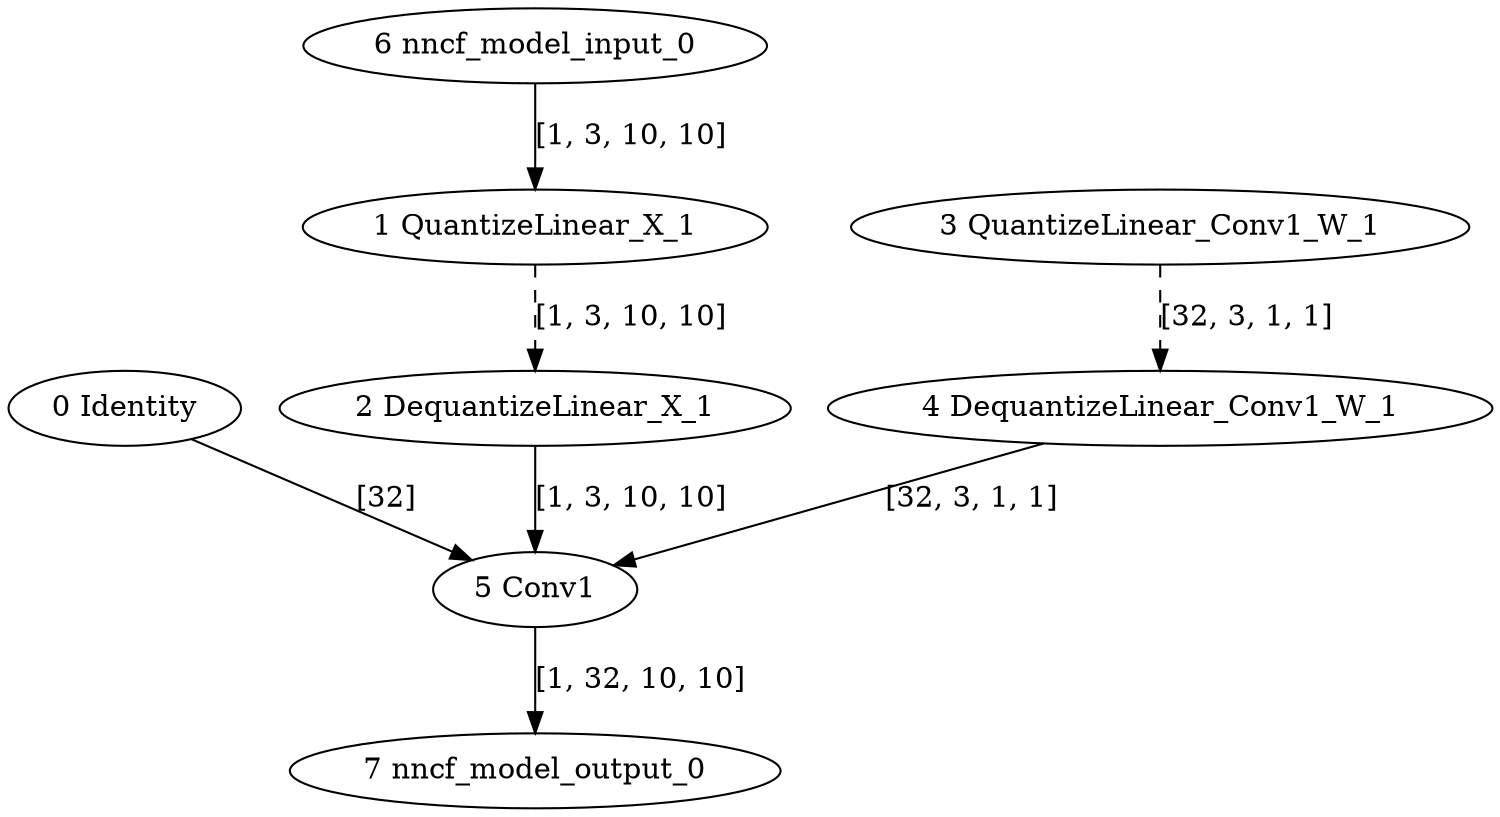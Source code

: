 strict digraph  {
"0 Identity" [id=0, type=Identity];
"1 QuantizeLinear_X_1" [id=1, type=QuantizeLinear];
"2 DequantizeLinear_X_1" [id=2, type=DequantizeLinear];
"3 QuantizeLinear_Conv1_W_1" [id=3, type=QuantizeLinear];
"4 DequantizeLinear_Conv1_W_1" [id=4, type=DequantizeLinear];
"5 Conv1" [id=5, type=Conv];
"6 nncf_model_input_0" [id=6, type=nncf_model_input];
"7 nncf_model_output_0" [id=7, type=nncf_model_output];
"0 Identity" -> "5 Conv1"  [label="[32]", style=solid];
"1 QuantizeLinear_X_1" -> "2 DequantizeLinear_X_1"  [label="[1, 3, 10, 10]", style=dashed];
"2 DequantizeLinear_X_1" -> "5 Conv1"  [label="[1, 3, 10, 10]", style=solid];
"3 QuantizeLinear_Conv1_W_1" -> "4 DequantizeLinear_Conv1_W_1"  [label="[32, 3, 1, 1]", style=dashed];
"4 DequantizeLinear_Conv1_W_1" -> "5 Conv1"  [label="[32, 3, 1, 1]", style=solid];
"5 Conv1" -> "7 nncf_model_output_0"  [label="[1, 32, 10, 10]", style=solid];
"6 nncf_model_input_0" -> "1 QuantizeLinear_X_1"  [label="[1, 3, 10, 10]", style=solid];
}
